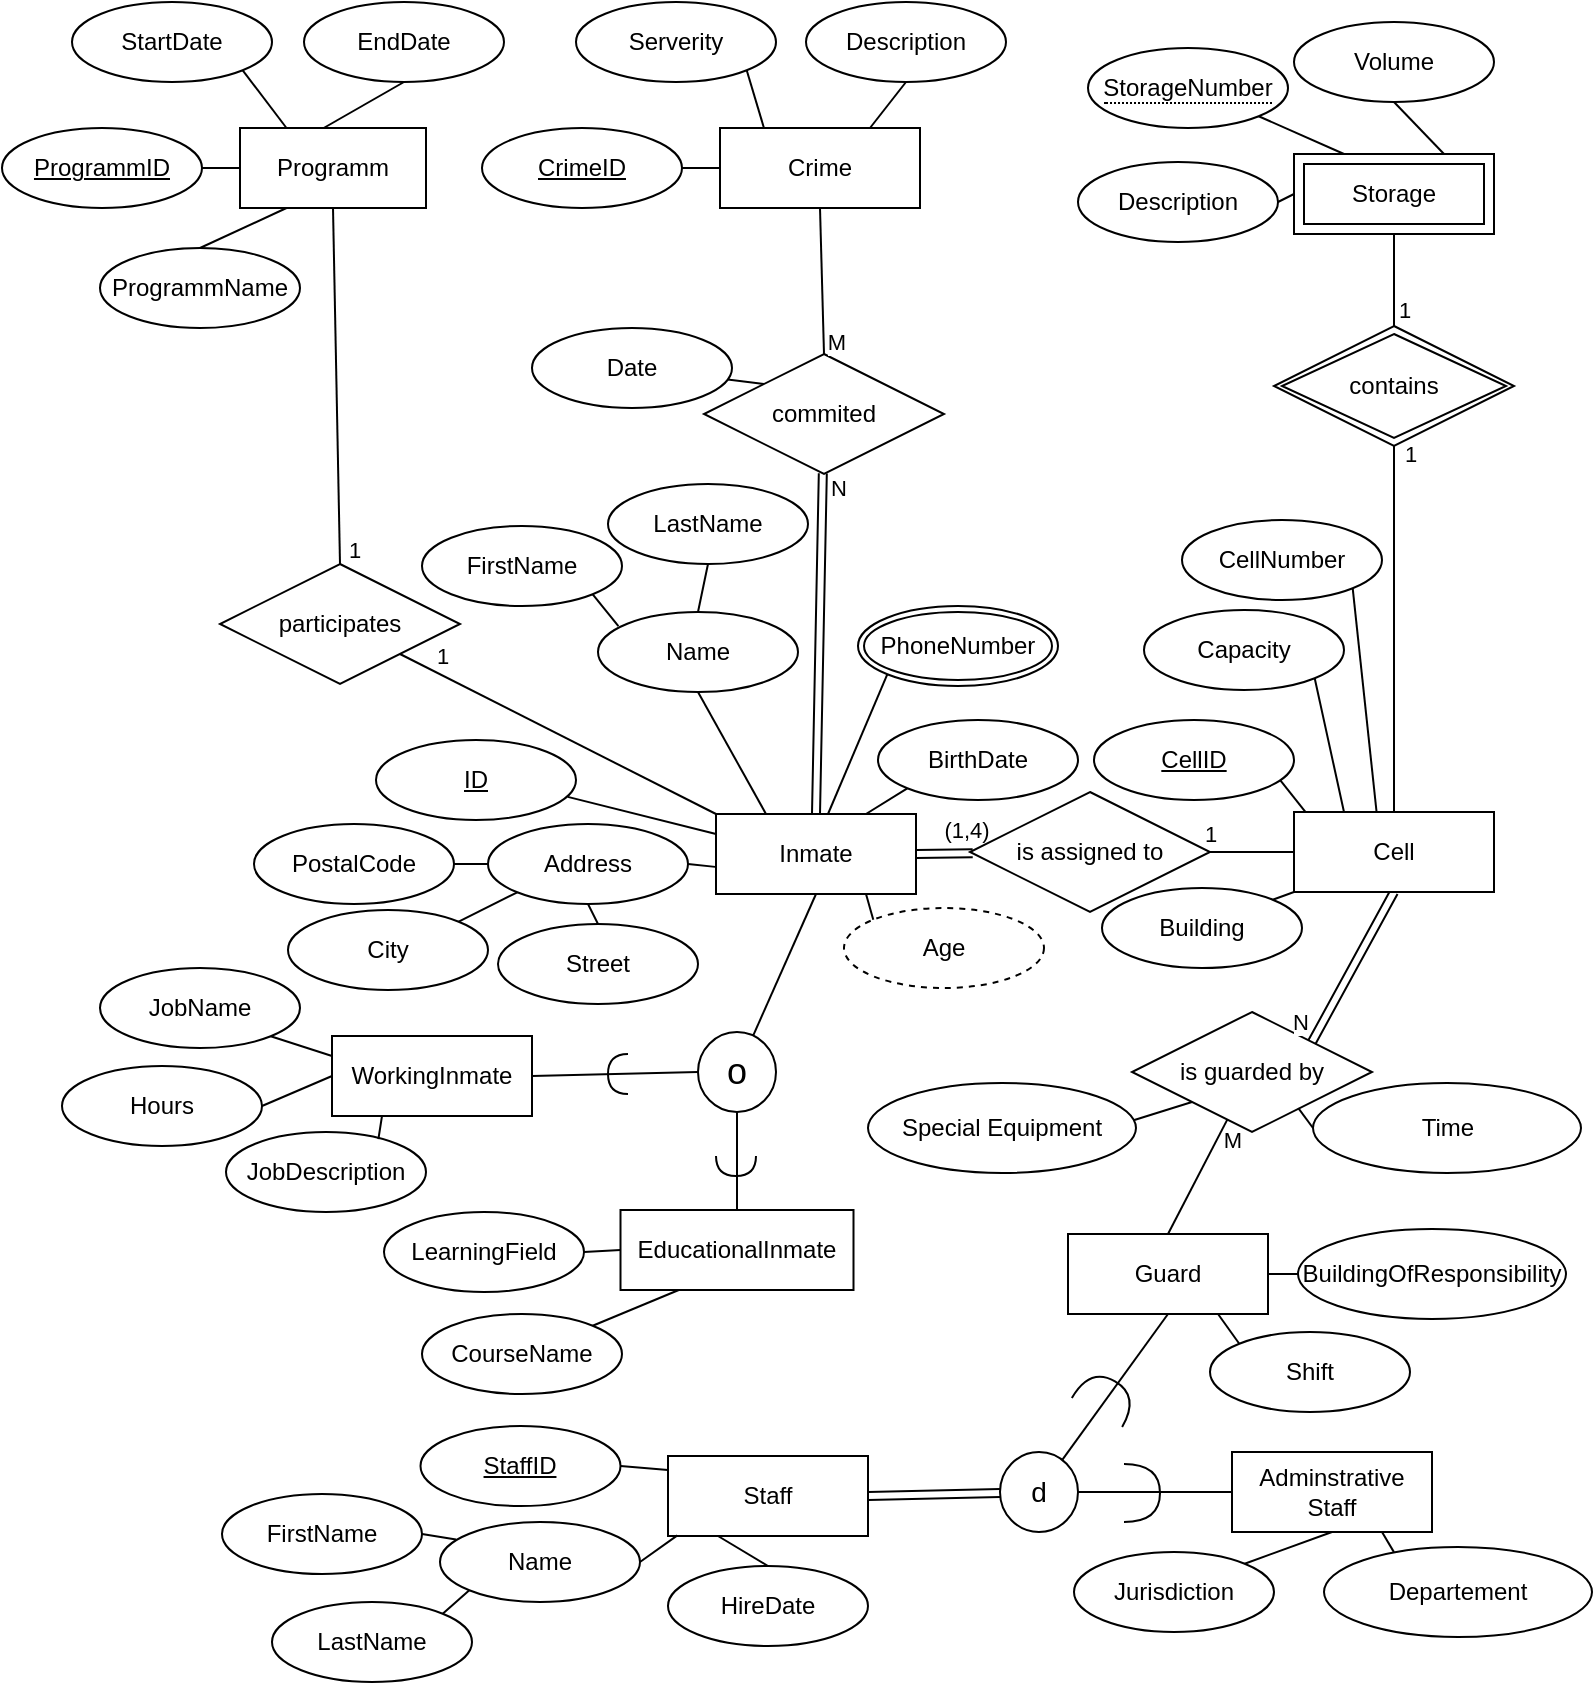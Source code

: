 <mxfile version="27.1.4">
  <diagram name="Page-1" id="BBwyY8dmLRAcq-_amI1H">
    <mxGraphModel dx="796" dy="621" grid="0" gridSize="10" guides="1" tooltips="1" connect="1" arrows="1" fold="1" page="0" pageScale="1" pageWidth="850" pageHeight="1100" math="0" shadow="0">
      <root>
        <mxCell id="0" />
        <mxCell id="1" parent="0" />
        <mxCell id="2KIVhRjF1y1EVybfexX1-1" value="Inmate" style="whiteSpace=wrap;html=1;align=center;" parent="1" vertex="1">
          <mxGeometry x="166" y="65" width="100" height="40" as="geometry" />
        </mxCell>
        <mxCell id="2KIVhRjF1y1EVybfexX1-4" value="participates" style="shape=rhombus;perimeter=rhombusPerimeter;whiteSpace=wrap;html=1;align=center;" parent="1" vertex="1">
          <mxGeometry x="-82" y="-60" width="120" height="60" as="geometry" />
        </mxCell>
        <mxCell id="2KIVhRjF1y1EVybfexX1-5" value="" style="endArrow=none;html=1;rounded=0;entryX=0.5;entryY=0;entryDx=0;entryDy=0;shape=link;" parent="1" source="2KIVhRjF1y1EVybfexX1-6" target="2KIVhRjF1y1EVybfexX1-1" edge="1">
          <mxGeometry relative="1" as="geometry">
            <mxPoint x="143" y="-66" as="sourcePoint" />
            <mxPoint x="299" y="11" as="targetPoint" />
            <Array as="points" />
          </mxGeometry>
        </mxCell>
        <mxCell id="px-DElwzMm3eZZV2iZLk-4" value="N" style="edgeLabel;html=1;align=center;verticalAlign=middle;resizable=0;points=[];" parent="2KIVhRjF1y1EVybfexX1-5" vertex="1" connectable="0">
          <mxGeometry x="-0.795" relative="1" as="geometry">
            <mxPoint x="8" y="-10" as="offset" />
          </mxGeometry>
        </mxCell>
        <mxCell id="2KIVhRjF1y1EVybfexX1-6" value="commited" style="shape=rhombus;perimeter=rhombusPerimeter;whiteSpace=wrap;html=1;align=center;" parent="1" vertex="1">
          <mxGeometry x="160" y="-165" width="120" height="60" as="geometry" />
        </mxCell>
        <mxCell id="2KIVhRjF1y1EVybfexX1-7" value="" style="endArrow=none;html=1;rounded=0;entryX=1;entryY=0.5;entryDx=0;entryDy=0;shape=link;" parent="1" source="2KIVhRjF1y1EVybfexX1-8" target="2KIVhRjF1y1EVybfexX1-1" edge="1">
          <mxGeometry relative="1" as="geometry">
            <mxPoint x="602" y="83" as="sourcePoint" />
            <mxPoint x="758" y="160" as="targetPoint" />
            <Array as="points" />
          </mxGeometry>
        </mxCell>
        <mxCell id="2KIVhRjF1y1EVybfexX1-54" value="&lt;div&gt;(1,4)&lt;/div&gt;" style="edgeLabel;html=1;align=center;verticalAlign=middle;resizable=0;points=[];rotation=0;" parent="2KIVhRjF1y1EVybfexX1-7" vertex="1" connectable="0">
          <mxGeometry x="-0.043" y="-2" relative="1" as="geometry">
            <mxPoint x="10" y="-10" as="offset" />
          </mxGeometry>
        </mxCell>
        <mxCell id="2KIVhRjF1y1EVybfexX1-8" value="is assigned to" style="shape=rhombus;perimeter=rhombusPerimeter;whiteSpace=wrap;html=1;align=center;" parent="1" vertex="1">
          <mxGeometry x="293" y="54" width="120" height="60" as="geometry" />
        </mxCell>
        <mxCell id="2KIVhRjF1y1EVybfexX1-9" value="" style="endArrow=none;html=1;rounded=0;entryX=0.5;entryY=0;entryDx=0;entryDy=0;" parent="1" source="2KIVhRjF1y1EVybfexX1-10" target="2KIVhRjF1y1EVybfexX1-29" edge="1">
          <mxGeometry relative="1" as="geometry">
            <mxPoint x="463" y="271" as="sourcePoint" />
            <mxPoint x="619" y="348" as="targetPoint" />
            <Array as="points" />
          </mxGeometry>
        </mxCell>
        <mxCell id="px-DElwzMm3eZZV2iZLk-9" value="M" style="edgeLabel;html=1;align=center;verticalAlign=middle;resizable=0;points=[];" parent="2KIVhRjF1y1EVybfexX1-9" vertex="1" connectable="0">
          <mxGeometry x="-0.571" y="1" relative="1" as="geometry">
            <mxPoint x="8" y="-3" as="offset" />
          </mxGeometry>
        </mxCell>
        <mxCell id="2KIVhRjF1y1EVybfexX1-10" value="is guarded by" style="shape=rhombus;perimeter=rhombusPerimeter;whiteSpace=wrap;html=1;align=center;" parent="1" vertex="1">
          <mxGeometry x="374" y="164" width="120" height="60" as="geometry" />
        </mxCell>
        <mxCell id="2KIVhRjF1y1EVybfexX1-14" value="" style="endArrow=none;html=1;rounded=0;exitX=0;exitY=0;exitDx=0;exitDy=0;" parent="1" source="2KIVhRjF1y1EVybfexX1-6" target="2KIVhRjF1y1EVybfexX1-15" edge="1">
          <mxGeometry relative="1" as="geometry">
            <mxPoint x="294.0" y="-142" as="sourcePoint" />
            <mxPoint x="367" y="-151" as="targetPoint" />
          </mxGeometry>
        </mxCell>
        <mxCell id="2KIVhRjF1y1EVybfexX1-15" value="Date" style="ellipse;whiteSpace=wrap;html=1;align=center;" parent="1" vertex="1">
          <mxGeometry x="74" y="-178" width="100" height="40" as="geometry" />
        </mxCell>
        <mxCell id="2KIVhRjF1y1EVybfexX1-17" value="" style="endArrow=none;html=1;rounded=0;exitX=1;exitY=1;exitDx=0;exitDy=0;entryX=0.25;entryY=0;entryDx=0;entryDy=0;" parent="1" source="2KIVhRjF1y1EVybfexX1-35" target="2KIVhRjF1y1EVybfexX1-23" edge="1">
          <mxGeometry relative="1" as="geometry">
            <mxPoint x="-138" y="-40" as="sourcePoint" />
            <mxPoint x="22" y="-40" as="targetPoint" />
          </mxGeometry>
        </mxCell>
        <mxCell id="2KIVhRjF1y1EVybfexX1-18" value="" style="endArrow=none;html=1;rounded=0;exitX=0.5;exitY=1;exitDx=0;exitDy=0;" parent="1" source="2KIVhRjF1y1EVybfexX1-1" target="2KIVhRjF1y1EVybfexX1-55" edge="1">
          <mxGeometry relative="1" as="geometry">
            <mxPoint x="136" y="149" as="sourcePoint" />
            <mxPoint x="216" y="146" as="targetPoint" />
          </mxGeometry>
        </mxCell>
        <mxCell id="2KIVhRjF1y1EVybfexX1-19" value="" style="endArrow=none;html=1;rounded=0;entryX=0.5;entryY=1;entryDx=0;entryDy=0;exitX=1;exitY=0;exitDx=0;exitDy=0;shape=link;" parent="1" source="2KIVhRjF1y1EVybfexX1-10" target="2KIVhRjF1y1EVybfexX1-27" edge="1">
          <mxGeometry relative="1" as="geometry">
            <mxPoint x="-172" y="122" as="sourcePoint" />
            <mxPoint x="-19" y="122" as="targetPoint" />
          </mxGeometry>
        </mxCell>
        <mxCell id="px-DElwzMm3eZZV2iZLk-8" value="N" style="edgeLabel;html=1;align=center;verticalAlign=middle;resizable=0;points=[];" parent="2KIVhRjF1y1EVybfexX1-19" vertex="1" connectable="0">
          <mxGeometry x="-0.068" y="1" relative="1" as="geometry">
            <mxPoint x="-25" y="25" as="offset" />
          </mxGeometry>
        </mxCell>
        <mxCell id="2KIVhRjF1y1EVybfexX1-21" value="" style="endArrow=none;html=1;rounded=0;exitX=1;exitY=0.5;exitDx=0;exitDy=0;entryX=0;entryY=0.5;entryDx=0;entryDy=0;" parent="1" source="2KIVhRjF1y1EVybfexX1-34" target="2KIVhRjF1y1EVybfexX1-25" edge="1">
          <mxGeometry relative="1" as="geometry">
            <mxPoint x="145" y="-225" as="sourcePoint" />
            <mxPoint x="305" y="-225" as="targetPoint" />
          </mxGeometry>
        </mxCell>
        <mxCell id="2KIVhRjF1y1EVybfexX1-22" value="" style="endArrow=none;html=1;rounded=0;exitX=1;exitY=0.5;exitDx=0;exitDy=0;entryX=0;entryY=0.5;entryDx=0;entryDy=0;" parent="1" source="2KIVhRjF1y1EVybfexX1-33" target="2KIVhRjF1y1EVybfexX1-23" edge="1">
          <mxGeometry relative="1" as="geometry">
            <mxPoint x="-72" y="-189" as="sourcePoint" />
            <mxPoint x="88" y="-189" as="targetPoint" />
          </mxGeometry>
        </mxCell>
        <mxCell id="2KIVhRjF1y1EVybfexX1-23" value="&lt;div&gt;Programm&lt;/div&gt;" style="whiteSpace=wrap;html=1;align=center;" parent="1" vertex="1">
          <mxGeometry x="-72" y="-278" width="93" height="40" as="geometry" />
        </mxCell>
        <mxCell id="2KIVhRjF1y1EVybfexX1-24" value="" style="endArrow=none;html=1;rounded=0;entryX=0.5;entryY=1;entryDx=0;entryDy=0;exitX=0.5;exitY=0;exitDx=0;exitDy=0;" parent="1" source="2KIVhRjF1y1EVybfexX1-4" target="2KIVhRjF1y1EVybfexX1-23" edge="1">
          <mxGeometry relative="1" as="geometry">
            <mxPoint x="278" y="-184" as="sourcePoint" />
            <mxPoint x="99" y="-134" as="targetPoint" />
            <Array as="points" />
          </mxGeometry>
        </mxCell>
        <mxCell id="px-DElwzMm3eZZV2iZLk-1" value="1" style="edgeLabel;html=1;align=center;verticalAlign=middle;resizable=0;points=[];" parent="2KIVhRjF1y1EVybfexX1-24" vertex="1" connectable="0">
          <mxGeometry x="-0.687" y="-1" relative="1" as="geometry">
            <mxPoint x="6" y="21" as="offset" />
          </mxGeometry>
        </mxCell>
        <mxCell id="2KIVhRjF1y1EVybfexX1-25" value="Crime" style="whiteSpace=wrap;html=1;align=center;" parent="1" vertex="1">
          <mxGeometry x="168" y="-278" width="100" height="40" as="geometry" />
        </mxCell>
        <mxCell id="2KIVhRjF1y1EVybfexX1-26" value="" style="endArrow=none;html=1;rounded=0;entryX=0.5;entryY=1;entryDx=0;entryDy=0;exitX=0.5;exitY=0;exitDx=0;exitDy=0;" parent="1" source="2KIVhRjF1y1EVybfexX1-6" target="2KIVhRjF1y1EVybfexX1-25" edge="1">
          <mxGeometry relative="1" as="geometry">
            <mxPoint x="563" y="-135" as="sourcePoint" />
            <mxPoint x="876" y="-10" as="targetPoint" />
            <Array as="points" />
          </mxGeometry>
        </mxCell>
        <mxCell id="px-DElwzMm3eZZV2iZLk-5" value="M" style="edgeLabel;html=1;align=center;verticalAlign=middle;resizable=0;points=[];" parent="2KIVhRjF1y1EVybfexX1-26" vertex="1" connectable="0">
          <mxGeometry x="-0.106" y="2" relative="1" as="geometry">
            <mxPoint x="9" y="26" as="offset" />
          </mxGeometry>
        </mxCell>
        <mxCell id="2KIVhRjF1y1EVybfexX1-27" value="Cell" style="whiteSpace=wrap;html=1;align=center;" parent="1" vertex="1">
          <mxGeometry x="455" y="64" width="100" height="40" as="geometry" />
        </mxCell>
        <mxCell id="2KIVhRjF1y1EVybfexX1-28" value="" style="endArrow=none;html=1;rounded=0;entryX=0;entryY=0.5;entryDx=0;entryDy=0;exitX=1;exitY=0.5;exitDx=0;exitDy=0;" parent="1" source="2KIVhRjF1y1EVybfexX1-8" target="2KIVhRjF1y1EVybfexX1-27" edge="1">
          <mxGeometry relative="1" as="geometry">
            <mxPoint x="775" y="-99" as="sourcePoint" />
            <mxPoint x="1088" y="26" as="targetPoint" />
            <Array as="points" />
          </mxGeometry>
        </mxCell>
        <mxCell id="LxbSETYP_eNPfOQJe8oc-7" value="1" style="edgeLabel;html=1;align=center;verticalAlign=middle;resizable=0;points=[];" parent="2KIVhRjF1y1EVybfexX1-28" vertex="1" connectable="0">
          <mxGeometry x="-0.379" y="2" relative="1" as="geometry">
            <mxPoint x="-13" y="-7" as="offset" />
          </mxGeometry>
        </mxCell>
        <mxCell id="2KIVhRjF1y1EVybfexX1-29" value="Guard" style="whiteSpace=wrap;html=1;align=center;" parent="1" vertex="1">
          <mxGeometry x="342" y="275" width="100" height="40" as="geometry" />
        </mxCell>
        <mxCell id="2KIVhRjF1y1EVybfexX1-30" value="" style="endArrow=none;html=1;rounded=0;entryX=1;entryY=0.5;entryDx=0;entryDy=0;exitX=0;exitY=0.5;exitDx=0;exitDy=0;" parent="1" source="2KIVhRjF1y1EVybfexX1-140" target="2KIVhRjF1y1EVybfexX1-29" edge="1">
          <mxGeometry relative="1" as="geometry">
            <mxPoint x="490" y="295" as="sourcePoint" />
            <mxPoint x="1032" y="502" as="targetPoint" />
            <Array as="points" />
          </mxGeometry>
        </mxCell>
        <mxCell id="2KIVhRjF1y1EVybfexX1-33" value="ProgrammID" style="ellipse;whiteSpace=wrap;html=1;align=center;fontStyle=4;" parent="1" vertex="1">
          <mxGeometry x="-191" y="-278" width="100" height="40" as="geometry" />
        </mxCell>
        <mxCell id="2KIVhRjF1y1EVybfexX1-34" value="CrimeID" style="ellipse;whiteSpace=wrap;html=1;align=center;fontStyle=4;" parent="1" vertex="1">
          <mxGeometry x="49" y="-278" width="100" height="40" as="geometry" />
        </mxCell>
        <mxCell id="2KIVhRjF1y1EVybfexX1-35" value="StartDate" style="ellipse;whiteSpace=wrap;html=1;align=center;" parent="1" vertex="1">
          <mxGeometry x="-156" y="-341" width="100" height="40" as="geometry" />
        </mxCell>
        <mxCell id="2KIVhRjF1y1EVybfexX1-36" value="EndDate" style="ellipse;whiteSpace=wrap;html=1;align=center;" parent="1" vertex="1">
          <mxGeometry x="-40" y="-341" width="100" height="40" as="geometry" />
        </mxCell>
        <mxCell id="2KIVhRjF1y1EVybfexX1-37" value="&lt;div&gt;ProgrammName&lt;/div&gt;" style="ellipse;whiteSpace=wrap;html=1;align=center;" parent="1" vertex="1">
          <mxGeometry x="-142" y="-218" width="100" height="40" as="geometry" />
        </mxCell>
        <mxCell id="2KIVhRjF1y1EVybfexX1-38" value="" style="endArrow=none;html=1;rounded=0;exitX=0.5;exitY=0;exitDx=0;exitDy=0;entryX=0.25;entryY=1;entryDx=0;entryDy=0;" parent="1" source="2KIVhRjF1y1EVybfexX1-37" target="2KIVhRjF1y1EVybfexX1-23" edge="1">
          <mxGeometry relative="1" as="geometry">
            <mxPoint x="-56" y="-240" as="sourcePoint" />
            <mxPoint x="-37" y="-240" as="targetPoint" />
          </mxGeometry>
        </mxCell>
        <mxCell id="2KIVhRjF1y1EVybfexX1-39" value="" style="endArrow=none;html=1;rounded=0;exitX=0.45;exitY=0;exitDx=0;exitDy=0;entryX=0.5;entryY=1;entryDx=0;entryDy=0;exitPerimeter=0;" parent="1" source="2KIVhRjF1y1EVybfexX1-23" target="2KIVhRjF1y1EVybfexX1-36" edge="1">
          <mxGeometry relative="1" as="geometry">
            <mxPoint x="-7" y="-297" as="sourcePoint" />
            <mxPoint x="12" y="-297" as="targetPoint" />
          </mxGeometry>
        </mxCell>
        <mxCell id="2KIVhRjF1y1EVybfexX1-41" value="" style="endArrow=none;html=1;rounded=0;exitX=1;exitY=1;exitDx=0;exitDy=0;entryX=0.219;entryY=-0.007;entryDx=0;entryDy=0;entryPerimeter=0;" parent="1" source="2KIVhRjF1y1EVybfexX1-42" target="2KIVhRjF1y1EVybfexX1-25" edge="1">
          <mxGeometry relative="1" as="geometry">
            <mxPoint x="109" y="-53" as="sourcePoint" />
            <mxPoint x="200" y="-291" as="targetPoint" />
          </mxGeometry>
        </mxCell>
        <mxCell id="2KIVhRjF1y1EVybfexX1-42" value="Serverity" style="ellipse;whiteSpace=wrap;html=1;align=center;" parent="1" vertex="1">
          <mxGeometry x="96" y="-341" width="100" height="40" as="geometry" />
        </mxCell>
        <mxCell id="2KIVhRjF1y1EVybfexX1-43" value="Description" style="ellipse;whiteSpace=wrap;html=1;align=center;" parent="1" vertex="1">
          <mxGeometry x="211" y="-341" width="100" height="40" as="geometry" />
        </mxCell>
        <mxCell id="2KIVhRjF1y1EVybfexX1-44" value="" style="endArrow=none;html=1;rounded=0;exitX=0.75;exitY=0;exitDx=0;exitDy=0;entryX=0.5;entryY=1;entryDx=0;entryDy=0;" parent="1" source="2KIVhRjF1y1EVybfexX1-25" target="2KIVhRjF1y1EVybfexX1-43" edge="1">
          <mxGeometry relative="1" as="geometry">
            <mxPoint x="220" y="-291" as="sourcePoint" />
            <mxPoint x="259" y="-310" as="targetPoint" />
          </mxGeometry>
        </mxCell>
        <mxCell id="2KIVhRjF1y1EVybfexX1-45" value="" style="endArrow=none;html=1;rounded=0;exitX=0.921;exitY=0.721;exitDx=0;exitDy=0;exitPerimeter=0;entryX=0.058;entryY=0.003;entryDx=0;entryDy=0;entryPerimeter=0;" parent="1" source="2KIVhRjF1y1EVybfexX1-47" target="2KIVhRjF1y1EVybfexX1-27" edge="1">
          <mxGeometry relative="1" as="geometry">
            <mxPoint x="406" y="-62" as="sourcePoint" />
            <mxPoint x="459" y="62" as="targetPoint" />
          </mxGeometry>
        </mxCell>
        <mxCell id="2KIVhRjF1y1EVybfexX1-47" value="CellID" style="ellipse;whiteSpace=wrap;html=1;align=center;fontStyle=4;" parent="1" vertex="1">
          <mxGeometry x="355" y="18" width="100" height="40" as="geometry" />
        </mxCell>
        <mxCell id="2KIVhRjF1y1EVybfexX1-48" value="" style="endArrow=none;html=1;rounded=0;exitX=1;exitY=1;exitDx=0;exitDy=0;entryX=0.413;entryY=0.003;entryDx=0;entryDy=0;entryPerimeter=0;" parent="1" source="2KIVhRjF1y1EVybfexX1-49" target="2KIVhRjF1y1EVybfexX1-27" edge="1">
          <mxGeometry relative="1" as="geometry">
            <mxPoint x="370" y="110" as="sourcePoint" />
            <mxPoint x="450.9" y="-115.28" as="targetPoint" />
          </mxGeometry>
        </mxCell>
        <mxCell id="2KIVhRjF1y1EVybfexX1-49" value="CellNumber" style="ellipse;whiteSpace=wrap;html=1;align=center;" parent="1" vertex="1">
          <mxGeometry x="399" y="-82" width="100" height="40" as="geometry" />
        </mxCell>
        <mxCell id="2KIVhRjF1y1EVybfexX1-50" value="Building" style="ellipse;whiteSpace=wrap;html=1;align=center;" parent="1" vertex="1">
          <mxGeometry x="359" y="102" width="100" height="40" as="geometry" />
        </mxCell>
        <mxCell id="2KIVhRjF1y1EVybfexX1-51" value="" style="endArrow=none;html=1;rounded=0;exitX=0;exitY=1;exitDx=0;exitDy=0;entryX=1;entryY=0;entryDx=0;entryDy=0;" parent="1" source="2KIVhRjF1y1EVybfexX1-27" target="2KIVhRjF1y1EVybfexX1-50" edge="1">
          <mxGeometry relative="1" as="geometry">
            <mxPoint x="504" y="-115" as="sourcePoint" />
            <mxPoint x="520" y="-147" as="targetPoint" />
          </mxGeometry>
        </mxCell>
        <mxCell id="2KIVhRjF1y1EVybfexX1-52" value="Capacity" style="ellipse;whiteSpace=wrap;html=1;align=center;" parent="1" vertex="1">
          <mxGeometry x="380" y="-37" width="100" height="40" as="geometry" />
        </mxCell>
        <mxCell id="2KIVhRjF1y1EVybfexX1-53" value="" style="endArrow=none;html=1;rounded=0;exitX=0.25;exitY=0;exitDx=0;exitDy=0;entryX=1;entryY=1;entryDx=0;entryDy=0;" parent="1" source="2KIVhRjF1y1EVybfexX1-27" target="2KIVhRjF1y1EVybfexX1-52" edge="1">
          <mxGeometry relative="1" as="geometry">
            <mxPoint x="586" y="-57" as="sourcePoint" />
            <mxPoint x="602" y="-102" as="targetPoint" />
          </mxGeometry>
        </mxCell>
        <mxCell id="2KIVhRjF1y1EVybfexX1-55" value="&lt;div align=&quot;center&quot;&gt;&lt;font style=&quot;font-size: 18px;&quot;&gt;o&lt;/font&gt;&lt;/div&gt;" style="ellipse;whiteSpace=wrap;html=1;align=center;" parent="1" vertex="1">
          <mxGeometry x="157" y="174" width="39" height="40" as="geometry" />
        </mxCell>
        <mxCell id="2KIVhRjF1y1EVybfexX1-60" value="" style="endArrow=none;html=1;rounded=0;exitX=0.5;exitY=1;exitDx=0;exitDy=0;entryX=0.5;entryY=0;entryDx=0;entryDy=0;" parent="1" source="2KIVhRjF1y1EVybfexX1-55" target="2KIVhRjF1y1EVybfexX1-72" edge="1">
          <mxGeometry x="-0.002" y="-24" relative="1" as="geometry">
            <mxPoint x="117" y="273" as="sourcePoint" />
            <mxPoint x="141" y="295" as="targetPoint" />
            <mxPoint as="offset" />
          </mxGeometry>
        </mxCell>
        <mxCell id="2KIVhRjF1y1EVybfexX1-61" value="" style="endArrow=none;html=1;rounded=0;exitX=0;exitY=0.5;exitDx=0;exitDy=0;entryX=1;entryY=0.5;entryDx=0;entryDy=0;" parent="1" source="2KIVhRjF1y1EVybfexX1-55" target="2KIVhRjF1y1EVybfexX1-68" edge="1">
          <mxGeometry relative="1" as="geometry">
            <mxPoint x="44" y="255" as="sourcePoint" />
            <mxPoint x="55" y="302" as="targetPoint" />
          </mxGeometry>
        </mxCell>
        <mxCell id="2KIVhRjF1y1EVybfexX1-64" value="" style="shape=requiredInterface;html=1;verticalLabelPosition=bottom;sketch=0;rotation=90;" parent="1" vertex="1">
          <mxGeometry x="171" y="231" width="10" height="20" as="geometry" />
        </mxCell>
        <mxCell id="2KIVhRjF1y1EVybfexX1-65" value="" style="shape=requiredInterface;html=1;verticalLabelPosition=bottom;sketch=0;rotation=-180;" parent="1" vertex="1">
          <mxGeometry x="111.997" y="185.004" width="10" height="20" as="geometry" />
        </mxCell>
        <mxCell id="2KIVhRjF1y1EVybfexX1-67" value="" style="endArrow=none;html=1;rounded=0;exitX=1;exitY=0.5;exitDx=0;exitDy=0;entryX=0;entryY=0.5;entryDx=0;entryDy=0;" parent="1" source="2KIVhRjF1y1EVybfexX1-76" target="2KIVhRjF1y1EVybfexX1-68" edge="1">
          <mxGeometry relative="1" as="geometry">
            <mxPoint x="-70" y="249" as="sourcePoint" />
            <mxPoint x="109" y="318" as="targetPoint" />
          </mxGeometry>
        </mxCell>
        <mxCell id="2KIVhRjF1y1EVybfexX1-68" value="WorkingInmate" style="whiteSpace=wrap;html=1;align=center;" parent="1" vertex="1">
          <mxGeometry x="-26" y="176" width="100" height="40" as="geometry" />
        </mxCell>
        <mxCell id="2KIVhRjF1y1EVybfexX1-69" value="JobDescription" style="ellipse;whiteSpace=wrap;html=1;align=center;" parent="1" vertex="1">
          <mxGeometry x="-79" y="224" width="100" height="40" as="geometry" />
        </mxCell>
        <mxCell id="2KIVhRjF1y1EVybfexX1-70" value="" style="endArrow=none;html=1;rounded=0;exitX=0.762;exitY=0.089;exitDx=0;exitDy=0;entryX=0.25;entryY=1;entryDx=0;entryDy=0;exitPerimeter=0;" parent="1" source="2KIVhRjF1y1EVybfexX1-69" target="2KIVhRjF1y1EVybfexX1-68" edge="1">
          <mxGeometry relative="1" as="geometry">
            <mxPoint x="-35" y="267" as="sourcePoint" />
            <mxPoint x="-16" y="267" as="targetPoint" />
          </mxGeometry>
        </mxCell>
        <mxCell id="2KIVhRjF1y1EVybfexX1-71" value="" style="endArrow=none;html=1;rounded=0;entryX=1;entryY=0.5;entryDx=0;entryDy=0;exitX=0;exitY=0.5;exitDx=0;exitDy=0;" parent="1" source="2KIVhRjF1y1EVybfexX1-72" target="2KIVhRjF1y1EVybfexX1-75" edge="1">
          <mxGeometry relative="1" as="geometry">
            <mxPoint x="118" y="273" as="sourcePoint" />
            <mxPoint x="114.5" y="288.5" as="targetPoint" />
          </mxGeometry>
        </mxCell>
        <mxCell id="2KIVhRjF1y1EVybfexX1-72" value="EducationalInmate" style="whiteSpace=wrap;html=1;align=center;" parent="1" vertex="1">
          <mxGeometry x="118.25" y="263" width="116.5" height="40" as="geometry" />
        </mxCell>
        <mxCell id="2KIVhRjF1y1EVybfexX1-73" value="CourseName" style="ellipse;whiteSpace=wrap;html=1;align=center;" parent="1" vertex="1">
          <mxGeometry x="19" y="315" width="100" height="40" as="geometry" />
        </mxCell>
        <mxCell id="2KIVhRjF1y1EVybfexX1-74" value="" style="endArrow=none;html=1;rounded=0;exitX=1;exitY=0;exitDx=0;exitDy=0;entryX=0.25;entryY=1;entryDx=0;entryDy=0;" parent="1" source="2KIVhRjF1y1EVybfexX1-73" target="2KIVhRjF1y1EVybfexX1-72" edge="1">
          <mxGeometry relative="1" as="geometry">
            <mxPoint x="138" y="341" as="sourcePoint" />
            <mxPoint x="157" y="341" as="targetPoint" />
          </mxGeometry>
        </mxCell>
        <mxCell id="2KIVhRjF1y1EVybfexX1-75" value="LearningField" style="ellipse;whiteSpace=wrap;html=1;align=center;" parent="1" vertex="1">
          <mxGeometry y="264" width="100" height="40" as="geometry" />
        </mxCell>
        <mxCell id="2KIVhRjF1y1EVybfexX1-76" value="Hours" style="ellipse;whiteSpace=wrap;html=1;align=center;" parent="1" vertex="1">
          <mxGeometry x="-161" y="191" width="100" height="40" as="geometry" />
        </mxCell>
        <mxCell id="2KIVhRjF1y1EVybfexX1-79" value="" style="endArrow=none;html=1;rounded=0;exitX=0.5;exitY=0;exitDx=0;exitDy=0;entryX=0.5;entryY=1;entryDx=0;entryDy=0;" parent="1" source="2KIVhRjF1y1EVybfexX1-82" target="2KIVhRjF1y1EVybfexX1-97" edge="1">
          <mxGeometry relative="1" as="geometry">
            <mxPoint x="810" y="49" as="sourcePoint" />
            <mxPoint x="762" y="99" as="targetPoint" />
            <Array as="points" />
          </mxGeometry>
        </mxCell>
        <mxCell id="px-DElwzMm3eZZV2iZLk-6" value="1" style="edgeLabel;html=1;align=center;verticalAlign=middle;resizable=0;points=[];" parent="2KIVhRjF1y1EVybfexX1-79" vertex="1" connectable="0">
          <mxGeometry x="0.441" y="-2" relative="1" as="geometry">
            <mxPoint x="3" y="25" as="offset" />
          </mxGeometry>
        </mxCell>
        <mxCell id="2KIVhRjF1y1EVybfexX1-81" value="" style="endArrow=none;html=1;rounded=0;entryX=0.5;entryY=1;entryDx=0;entryDy=0;exitX=0.5;exitY=0;exitDx=0;exitDy=0;" parent="1" source="2KIVhRjF1y1EVybfexX1-27" target="2KIVhRjF1y1EVybfexX1-82" edge="1">
          <mxGeometry relative="1" as="geometry">
            <mxPoint x="298" y="-77" as="sourcePoint" />
            <mxPoint x="699" y="234" as="targetPoint" />
          </mxGeometry>
        </mxCell>
        <mxCell id="px-DElwzMm3eZZV2iZLk-7" value="1" style="edgeLabel;html=1;align=center;verticalAlign=middle;resizable=0;points=[];" parent="2KIVhRjF1y1EVybfexX1-81" vertex="1" connectable="0">
          <mxGeometry x="0.887" y="-1" relative="1" as="geometry">
            <mxPoint x="7" y="-7" as="offset" />
          </mxGeometry>
        </mxCell>
        <mxCell id="2KIVhRjF1y1EVybfexX1-82" value="contains" style="shape=rhombus;double=1;perimeter=rhombusPerimeter;whiteSpace=wrap;html=1;align=center;" parent="1" vertex="1">
          <mxGeometry x="445" y="-179" width="120" height="60" as="geometry" />
        </mxCell>
        <mxCell id="2KIVhRjF1y1EVybfexX1-84" value="Staff" style="whiteSpace=wrap;html=1;align=center;" parent="1" vertex="1">
          <mxGeometry x="142" y="386" width="100" height="40" as="geometry" />
        </mxCell>
        <mxCell id="2KIVhRjF1y1EVybfexX1-85" value="" style="endArrow=none;html=1;rounded=0;exitX=1;exitY=0.5;exitDx=0;exitDy=0;shape=link;" parent="1" source="2KIVhRjF1y1EVybfexX1-84" target="2KIVhRjF1y1EVybfexX1-86" edge="1">
          <mxGeometry relative="1" as="geometry">
            <mxPoint x="176" y="653" as="sourcePoint" />
            <mxPoint x="256" y="650" as="targetPoint" />
          </mxGeometry>
        </mxCell>
        <mxCell id="2KIVhRjF1y1EVybfexX1-86" value="&lt;font style=&quot;font-size: 14px;&quot;&gt;d&lt;/font&gt;" style="ellipse;whiteSpace=wrap;html=1;align=center;" parent="1" vertex="1">
          <mxGeometry x="308" y="384" width="39" height="40" as="geometry" />
        </mxCell>
        <mxCell id="2KIVhRjF1y1EVybfexX1-87" value="" style="endArrow=none;html=1;rounded=0;entryX=0.5;entryY=1;entryDx=0;entryDy=0;" parent="1" source="2KIVhRjF1y1EVybfexX1-86" target="2KIVhRjF1y1EVybfexX1-29" edge="1">
          <mxGeometry x="-0.002" y="-24" relative="1" as="geometry">
            <mxPoint x="274" y="692" as="sourcePoint" />
            <mxPoint x="298" y="714" as="targetPoint" />
            <mxPoint as="offset" />
          </mxGeometry>
        </mxCell>
        <mxCell id="2KIVhRjF1y1EVybfexX1-88" value="" style="endArrow=none;html=1;rounded=0;exitX=1;exitY=0.5;exitDx=0;exitDy=0;entryX=0;entryY=0.5;entryDx=0;entryDy=0;" parent="1" source="2KIVhRjF1y1EVybfexX1-86" target="2KIVhRjF1y1EVybfexX1-91" edge="1">
          <mxGeometry relative="1" as="geometry">
            <mxPoint x="349.001" y="439.001" as="sourcePoint" />
            <mxPoint x="451.78" y="419.79" as="targetPoint" />
          </mxGeometry>
        </mxCell>
        <mxCell id="2KIVhRjF1y1EVybfexX1-89" value="" style="shape=requiredInterface;html=1;verticalLabelPosition=bottom;sketch=0;rotation=0;" parent="1" vertex="1">
          <mxGeometry x="370" y="389.98" width="18" height="29.02" as="geometry" />
        </mxCell>
        <mxCell id="2KIVhRjF1y1EVybfexX1-91" value="Adminstrative Staff" style="whiteSpace=wrap;html=1;align=center;" parent="1" vertex="1">
          <mxGeometry x="424" y="384" width="100" height="40" as="geometry" />
        </mxCell>
        <mxCell id="2KIVhRjF1y1EVybfexX1-92" value="" style="endArrow=none;html=1;rounded=0;entryX=0;entryY=0.5;entryDx=0;entryDy=0;exitX=1;exitY=0.5;exitDx=0;exitDy=0;" parent="1" source="2KIVhRjF1y1EVybfexX1-104" target="2KIVhRjF1y1EVybfexX1-97" edge="1">
          <mxGeometry relative="1" as="geometry">
            <mxPoint x="542" y="-40" as="sourcePoint" />
            <mxPoint x="372" y="477" as="targetPoint" />
          </mxGeometry>
        </mxCell>
        <mxCell id="2KIVhRjF1y1EVybfexX1-97" value="Storage" style="shape=ext;margin=3;double=1;whiteSpace=wrap;html=1;align=center;" parent="1" vertex="1">
          <mxGeometry x="455" y="-265" width="100" height="40" as="geometry" />
        </mxCell>
        <mxCell id="2KIVhRjF1y1EVybfexX1-100" value="" style="endArrow=none;html=1;rounded=0;exitX=0.25;exitY=0;exitDx=0;exitDy=0;entryX=1;entryY=1;entryDx=0;entryDy=0;" parent="1" source="2KIVhRjF1y1EVybfexX1-97" target="Tak-jorrbfNvsEZBkaLp-4" edge="1">
          <mxGeometry relative="1" as="geometry">
            <mxPoint x="694" y="322" as="sourcePoint" />
            <mxPoint x="437" y="-287" as="targetPoint" />
            <Array as="points" />
          </mxGeometry>
        </mxCell>
        <mxCell id="2KIVhRjF1y1EVybfexX1-101" value="" style="endArrow=none;html=1;rounded=0;entryX=0.75;entryY=0;entryDx=0;entryDy=0;exitX=0.5;exitY=1;exitDx=0;exitDy=0;" parent="1" source="2KIVhRjF1y1EVybfexX1-103" target="2KIVhRjF1y1EVybfexX1-97" edge="1">
          <mxGeometry relative="1" as="geometry">
            <mxPoint x="634" y="-72" as="sourcePoint" />
            <mxPoint x="782" y="234" as="targetPoint" />
          </mxGeometry>
        </mxCell>
        <mxCell id="2KIVhRjF1y1EVybfexX1-103" value="Volume" style="ellipse;whiteSpace=wrap;html=1;align=center;" parent="1" vertex="1">
          <mxGeometry x="455" y="-331" width="100" height="40" as="geometry" />
        </mxCell>
        <mxCell id="2KIVhRjF1y1EVybfexX1-104" value="Description" style="ellipse;whiteSpace=wrap;html=1;align=center;" parent="1" vertex="1">
          <mxGeometry x="347" y="-261" width="100" height="40" as="geometry" />
        </mxCell>
        <mxCell id="2KIVhRjF1y1EVybfexX1-106" value="Name" style="ellipse;whiteSpace=wrap;html=1;align=center;" parent="1" vertex="1">
          <mxGeometry x="107" y="-36" width="100" height="40" as="geometry" />
        </mxCell>
        <mxCell id="2KIVhRjF1y1EVybfexX1-107" value="BirthDate" style="ellipse;whiteSpace=wrap;html=1;align=center;" parent="1" vertex="1">
          <mxGeometry x="247" y="18" width="100" height="40" as="geometry" />
        </mxCell>
        <mxCell id="2KIVhRjF1y1EVybfexX1-108" value="Age" style="ellipse;whiteSpace=wrap;html=1;align=center;dashed=1;" parent="1" vertex="1">
          <mxGeometry x="230" y="112" width="100" height="40" as="geometry" />
        </mxCell>
        <mxCell id="2KIVhRjF1y1EVybfexX1-110" value="ID" style="ellipse;whiteSpace=wrap;html=1;align=center;fontStyle=4;" parent="1" vertex="1">
          <mxGeometry x="-4" y="28" width="100" height="40" as="geometry" />
        </mxCell>
        <mxCell id="2KIVhRjF1y1EVybfexX1-112" value="LastName" style="ellipse;whiteSpace=wrap;html=1;align=center;" parent="1" vertex="1">
          <mxGeometry x="112" y="-100" width="100" height="40" as="geometry" />
        </mxCell>
        <mxCell id="2KIVhRjF1y1EVybfexX1-113" value="FirstName" style="ellipse;whiteSpace=wrap;html=1;align=center;" parent="1" vertex="1">
          <mxGeometry x="19" y="-79" width="100" height="40" as="geometry" />
        </mxCell>
        <mxCell id="2KIVhRjF1y1EVybfexX1-114" value="" style="endArrow=none;html=1;rounded=0;exitX=1;exitY=1;exitDx=0;exitDy=0;entryX=0;entryY=0;entryDx=0;entryDy=0;" parent="1" source="2KIVhRjF1y1EVybfexX1-4" target="2KIVhRjF1y1EVybfexX1-1" edge="1">
          <mxGeometry relative="1" as="geometry">
            <mxPoint x="295" y="-22" as="sourcePoint" />
            <mxPoint x="455" y="-22" as="targetPoint" />
          </mxGeometry>
        </mxCell>
        <mxCell id="px-DElwzMm3eZZV2iZLk-2" value="1" style="edgeLabel;html=1;align=center;verticalAlign=middle;resizable=0;points=[];" parent="2KIVhRjF1y1EVybfexX1-114" vertex="1" connectable="0">
          <mxGeometry x="-0.713" y="2" relative="1" as="geometry">
            <mxPoint x="-3" y="-9" as="offset" />
          </mxGeometry>
        </mxCell>
        <mxCell id="2KIVhRjF1y1EVybfexX1-115" value="" style="endArrow=none;html=1;rounded=0;entryX=0.102;entryY=0.177;entryDx=0;entryDy=0;exitX=1;exitY=1;exitDx=0;exitDy=0;entryPerimeter=0;" parent="1" source="2KIVhRjF1y1EVybfexX1-113" target="2KIVhRjF1y1EVybfexX1-106" edge="1">
          <mxGeometry relative="1" as="geometry">
            <mxPoint x="-37" y="-80" as="sourcePoint" />
            <mxPoint x="123" y="-80" as="targetPoint" />
          </mxGeometry>
        </mxCell>
        <mxCell id="2KIVhRjF1y1EVybfexX1-116" value="" style="endArrow=none;html=1;rounded=0;entryX=0.5;entryY=0;entryDx=0;entryDy=0;exitX=0.5;exitY=1;exitDx=0;exitDy=0;" parent="1" source="2KIVhRjF1y1EVybfexX1-112" target="2KIVhRjF1y1EVybfexX1-106" edge="1">
          <mxGeometry relative="1" as="geometry">
            <mxPoint x="121" y="-36" as="sourcePoint" />
            <mxPoint x="163" y="-69" as="targetPoint" />
          </mxGeometry>
        </mxCell>
        <mxCell id="2KIVhRjF1y1EVybfexX1-117" value="" style="endArrow=none;html=1;rounded=0;entryX=0.959;entryY=0.711;entryDx=0;entryDy=0;exitX=0;exitY=0.25;exitDx=0;exitDy=0;entryPerimeter=0;" parent="1" source="2KIVhRjF1y1EVybfexX1-1" target="2KIVhRjF1y1EVybfexX1-110" edge="1">
          <mxGeometry relative="1" as="geometry">
            <mxPoint x="143" y="79" as="sourcePoint" />
            <mxPoint x="185" y="46" as="targetPoint" />
          </mxGeometry>
        </mxCell>
        <mxCell id="2KIVhRjF1y1EVybfexX1-118" value="" style="endArrow=none;html=1;rounded=0;entryX=0;entryY=1;entryDx=0;entryDy=0;exitX=0.75;exitY=0;exitDx=0;exitDy=0;" parent="1" source="2KIVhRjF1y1EVybfexX1-1" target="2KIVhRjF1y1EVybfexX1-107" edge="1">
          <mxGeometry relative="1" as="geometry">
            <mxPoint x="166" y="47" as="sourcePoint" />
            <mxPoint x="208" y="14" as="targetPoint" />
          </mxGeometry>
        </mxCell>
        <mxCell id="2KIVhRjF1y1EVybfexX1-119" value="" style="endArrow=none;html=1;rounded=0;entryX=0.5;entryY=1;entryDx=0;entryDy=0;exitX=0.25;exitY=0;exitDx=0;exitDy=0;" parent="1" source="2KIVhRjF1y1EVybfexX1-1" target="2KIVhRjF1y1EVybfexX1-106" edge="1">
          <mxGeometry relative="1" as="geometry">
            <mxPoint x="181" y="75" as="sourcePoint" />
            <mxPoint x="223" y="42" as="targetPoint" />
          </mxGeometry>
        </mxCell>
        <mxCell id="2KIVhRjF1y1EVybfexX1-120" value="Address" style="ellipse;whiteSpace=wrap;html=1;align=center;" parent="1" vertex="1">
          <mxGeometry x="52" y="70" width="100" height="40" as="geometry" />
        </mxCell>
        <mxCell id="2KIVhRjF1y1EVybfexX1-121" value="PostalCode" style="ellipse;whiteSpace=wrap;html=1;align=center;" parent="1" vertex="1">
          <mxGeometry x="-65" y="70" width="100" height="40" as="geometry" />
        </mxCell>
        <mxCell id="2KIVhRjF1y1EVybfexX1-124" value="" style="endArrow=none;html=1;rounded=0;entryX=1;entryY=0;entryDx=0;entryDy=0;exitX=0;exitY=1;exitDx=0;exitDy=0;" parent="1" source="2KIVhRjF1y1EVybfexX1-120" target="2KIVhRjF1y1EVybfexX1-131" edge="1">
          <mxGeometry relative="1" as="geometry">
            <mxPoint x="90" y="175" as="sourcePoint" />
            <mxPoint x="-0.1" y="151.44" as="targetPoint" />
          </mxGeometry>
        </mxCell>
        <mxCell id="2KIVhRjF1y1EVybfexX1-125" value="" style="endArrow=none;html=1;rounded=0;entryX=1;entryY=0.5;entryDx=0;entryDy=0;exitX=0;exitY=0.5;exitDx=0;exitDy=0;" parent="1" source="2KIVhRjF1y1EVybfexX1-120" target="2KIVhRjF1y1EVybfexX1-121" edge="1">
          <mxGeometry relative="1" as="geometry">
            <mxPoint x="90" y="165" as="sourcePoint" />
            <mxPoint x="132" y="114" as="targetPoint" />
          </mxGeometry>
        </mxCell>
        <mxCell id="2KIVhRjF1y1EVybfexX1-126" value="Street" style="ellipse;whiteSpace=wrap;html=1;align=center;" parent="1" vertex="1">
          <mxGeometry x="57" y="120" width="100" height="40" as="geometry" />
        </mxCell>
        <mxCell id="2KIVhRjF1y1EVybfexX1-130" value="" style="endArrow=none;html=1;rounded=0;entryX=0.5;entryY=0;entryDx=0;entryDy=0;exitX=0.5;exitY=1;exitDx=0;exitDy=0;" parent="1" source="2KIVhRjF1y1EVybfexX1-120" target="2KIVhRjF1y1EVybfexX1-126" edge="1">
          <mxGeometry relative="1" as="geometry">
            <mxPoint x="214" y="212" as="sourcePoint" />
            <mxPoint x="256" y="161" as="targetPoint" />
          </mxGeometry>
        </mxCell>
        <mxCell id="2KIVhRjF1y1EVybfexX1-131" value="City" style="ellipse;whiteSpace=wrap;html=1;align=center;" parent="1" vertex="1">
          <mxGeometry x="-48" y="113" width="100" height="40" as="geometry" />
        </mxCell>
        <mxCell id="2KIVhRjF1y1EVybfexX1-133" value="" style="endArrow=none;html=1;rounded=0;entryX=1;entryY=0.5;entryDx=0;entryDy=0;exitX=-0.004;exitY=0.661;exitDx=0;exitDy=0;exitPerimeter=0;" parent="1" source="2KIVhRjF1y1EVybfexX1-1" target="2KIVhRjF1y1EVybfexX1-120" edge="1">
          <mxGeometry relative="1" as="geometry">
            <mxPoint x="154.0" y="69" as="sourcePoint" />
            <mxPoint x="128" y="77" as="targetPoint" />
          </mxGeometry>
        </mxCell>
        <mxCell id="2KIVhRjF1y1EVybfexX1-134" value="" style="endArrow=none;html=1;rounded=0;entryX=0.985;entryY=0.42;entryDx=0;entryDy=0;exitX=0;exitY=1;exitDx=0;exitDy=0;entryPerimeter=0;" parent="1" source="2KIVhRjF1y1EVybfexX1-10" target="LxbSETYP_eNPfOQJe8oc-1" edge="1">
          <mxGeometry relative="1" as="geometry">
            <mxPoint x="458" y="154" as="sourcePoint" />
            <mxPoint x="366.2" y="217.8" as="targetPoint" />
          </mxGeometry>
        </mxCell>
        <mxCell id="2KIVhRjF1y1EVybfexX1-136" value="" style="endArrow=none;html=1;rounded=0;entryX=0.75;entryY=1;entryDx=0;entryDy=0;exitX=0;exitY=0;exitDx=0;exitDy=0;" parent="1" source="2KIVhRjF1y1EVybfexX1-108" target="2KIVhRjF1y1EVybfexX1-1" edge="1">
          <mxGeometry relative="1" as="geometry">
            <mxPoint x="232" y="148" as="sourcePoint" />
            <mxPoint x="246" y="118" as="targetPoint" />
          </mxGeometry>
        </mxCell>
        <mxCell id="2KIVhRjF1y1EVybfexX1-137" value="" style="shape=requiredInterface;html=1;verticalLabelPosition=bottom;sketch=0;rotation=-60;" parent="1" vertex="1">
          <mxGeometry x="352.0" y="342.001" width="18" height="29.02" as="geometry" />
        </mxCell>
        <mxCell id="2KIVhRjF1y1EVybfexX1-140" value="BuildingOfResponsibility" style="ellipse;whiteSpace=wrap;html=1;align=center;" parent="1" vertex="1">
          <mxGeometry x="457" y="272.5" width="134" height="45" as="geometry" />
        </mxCell>
        <mxCell id="2KIVhRjF1y1EVybfexX1-141" value="Shift" style="ellipse;whiteSpace=wrap;html=1;align=center;" parent="1" vertex="1">
          <mxGeometry x="413" y="324" width="100" height="40" as="geometry" />
        </mxCell>
        <mxCell id="2KIVhRjF1y1EVybfexX1-142" value="" style="endArrow=none;html=1;rounded=0;entryX=0.75;entryY=1;entryDx=0;entryDy=0;exitX=0;exitY=0;exitDx=0;exitDy=0;" parent="1" source="2KIVhRjF1y1EVybfexX1-141" target="2KIVhRjF1y1EVybfexX1-29" edge="1">
          <mxGeometry relative="1" as="geometry">
            <mxPoint x="508" y="325" as="sourcePoint" />
            <mxPoint x="446" y="327" as="targetPoint" />
            <Array as="points" />
          </mxGeometry>
        </mxCell>
        <mxCell id="2KIVhRjF1y1EVybfexX1-143" value="StaffID" style="ellipse;whiteSpace=wrap;html=1;align=center;fontStyle=4;" parent="1" vertex="1">
          <mxGeometry x="18.25" y="371.02" width="100" height="40" as="geometry" />
        </mxCell>
        <mxCell id="2KIVhRjF1y1EVybfexX1-144" value="" style="endArrow=none;html=1;rounded=0;entryX=1;entryY=0.5;entryDx=0;entryDy=0;exitX=0;exitY=0.175;exitDx=0;exitDy=0;exitPerimeter=0;" parent="1" source="2KIVhRjF1y1EVybfexX1-84" target="2KIVhRjF1y1EVybfexX1-143" edge="1">
          <mxGeometry relative="1" as="geometry">
            <mxPoint x="80" y="433" as="sourcePoint" />
            <mxPoint x="99" y="404" as="targetPoint" />
          </mxGeometry>
        </mxCell>
        <mxCell id="2KIVhRjF1y1EVybfexX1-146" value="FirstName" style="ellipse;whiteSpace=wrap;html=1;align=center;" parent="1" vertex="1">
          <mxGeometry x="-81" y="405" width="100" height="40" as="geometry" />
        </mxCell>
        <mxCell id="2KIVhRjF1y1EVybfexX1-147" value="" style="endArrow=none;html=1;rounded=0;entryX=1;entryY=0;entryDx=0;entryDy=0;exitX=0;exitY=1;exitDx=0;exitDy=0;" parent="1" source="Tak-jorrbfNvsEZBkaLp-1" target="2KIVhRjF1y1EVybfexX1-151" edge="1">
          <mxGeometry relative="1" as="geometry">
            <mxPoint x="32.895" y="450.142" as="sourcePoint" />
            <mxPoint x="28.9" y="540.44" as="targetPoint" />
          </mxGeometry>
        </mxCell>
        <mxCell id="2KIVhRjF1y1EVybfexX1-148" value="" style="endArrow=none;html=1;rounded=0;entryX=1;entryY=0.5;entryDx=0;entryDy=0;exitX=0.08;exitY=0.22;exitDx=0;exitDy=0;exitPerimeter=0;" parent="1" source="Tak-jorrbfNvsEZBkaLp-1" target="2KIVhRjF1y1EVybfexX1-146" edge="1">
          <mxGeometry relative="1" as="geometry">
            <mxPoint x="18.25" y="436" as="sourcePoint" />
            <mxPoint x="161" y="503" as="targetPoint" />
          </mxGeometry>
        </mxCell>
        <mxCell id="2KIVhRjF1y1EVybfexX1-149" value="HireDate" style="ellipse;whiteSpace=wrap;html=1;align=center;" parent="1" vertex="1">
          <mxGeometry x="142" y="441" width="100" height="40" as="geometry" />
        </mxCell>
        <mxCell id="2KIVhRjF1y1EVybfexX1-150" value="" style="endArrow=none;html=1;rounded=0;entryX=0.5;entryY=0;entryDx=0;entryDy=0;exitX=0.25;exitY=1;exitDx=0;exitDy=0;" parent="1" source="2KIVhRjF1y1EVybfexX1-84" target="2KIVhRjF1y1EVybfexX1-149" edge="1">
          <mxGeometry relative="1" as="geometry">
            <mxPoint x="243" y="601" as="sourcePoint" />
            <mxPoint x="285" y="550" as="targetPoint" />
          </mxGeometry>
        </mxCell>
        <mxCell id="2KIVhRjF1y1EVybfexX1-151" value="LastName" style="ellipse;whiteSpace=wrap;html=1;align=center;" parent="1" vertex="1">
          <mxGeometry x="-56" y="459" width="100" height="40" as="geometry" />
        </mxCell>
        <mxCell id="px-DElwzMm3eZZV2iZLk-10" value="" style="endArrow=none;html=1;rounded=0;entryX=0.75;entryY=1;entryDx=0;entryDy=0;exitX=0.261;exitY=0.057;exitDx=0;exitDy=0;exitPerimeter=0;" parent="1" source="px-DElwzMm3eZZV2iZLk-11" target="2KIVhRjF1y1EVybfexX1-91" edge="1">
          <mxGeometry relative="1" as="geometry">
            <mxPoint x="579" y="412.75" as="sourcePoint" />
            <mxPoint x="531" y="412.75" as="targetPoint" />
            <Array as="points" />
          </mxGeometry>
        </mxCell>
        <mxCell id="px-DElwzMm3eZZV2iZLk-11" value="Departement" style="ellipse;whiteSpace=wrap;html=1;align=center;" parent="1" vertex="1">
          <mxGeometry x="470" y="431.5" width="134" height="45" as="geometry" />
        </mxCell>
        <mxCell id="px-DElwzMm3eZZV2iZLk-12" value="Jurisdiction" style="ellipse;whiteSpace=wrap;html=1;align=center;" parent="1" vertex="1">
          <mxGeometry x="345" y="434" width="100" height="40" as="geometry" />
        </mxCell>
        <mxCell id="px-DElwzMm3eZZV2iZLk-13" value="" style="endArrow=none;html=1;rounded=0;entryX=0.5;entryY=1;entryDx=0;entryDy=0;exitX=1;exitY=0;exitDx=0;exitDy=0;" parent="1" source="px-DElwzMm3eZZV2iZLk-12" target="2KIVhRjF1y1EVybfexX1-91" edge="1">
          <mxGeometry relative="1" as="geometry">
            <mxPoint x="597" y="442.75" as="sourcePoint" />
            <mxPoint x="506" y="432.75" as="targetPoint" />
            <Array as="points" />
          </mxGeometry>
        </mxCell>
        <mxCell id="px-DElwzMm3eZZV2iZLk-14" value="" style="endArrow=none;html=1;rounded=0;entryX=0.693;entryY=0.801;entryDx=0;entryDy=0;exitX=0;exitY=0.5;exitDx=0;exitDy=0;entryPerimeter=0;" parent="1" source="px-DElwzMm3eZZV2iZLk-15" target="2KIVhRjF1y1EVybfexX1-10" edge="1">
          <mxGeometry relative="1" as="geometry">
            <mxPoint x="497.5" y="222" as="sourcePoint" />
            <mxPoint x="449.5" y="222" as="targetPoint" />
            <Array as="points" />
          </mxGeometry>
        </mxCell>
        <mxCell id="px-DElwzMm3eZZV2iZLk-15" value="Time" style="ellipse;whiteSpace=wrap;html=1;align=center;" parent="1" vertex="1">
          <mxGeometry x="464.5" y="199.5" width="134" height="45" as="geometry" />
        </mxCell>
        <mxCell id="LxbSETYP_eNPfOQJe8oc-1" value="Special Equipment" style="ellipse;whiteSpace=wrap;html=1;align=center;" parent="1" vertex="1">
          <mxGeometry x="242" y="199.5" width="134" height="45" as="geometry" />
        </mxCell>
        <mxCell id="LxbSETYP_eNPfOQJe8oc-3" value="" style="endArrow=none;html=1;rounded=0;entryX=0;entryY=1;entryDx=0;entryDy=0;exitX=0.56;exitY=0;exitDx=0;exitDy=0;exitPerimeter=0;" parent="1" source="2KIVhRjF1y1EVybfexX1-1" target="LxbSETYP_eNPfOQJe8oc-4" edge="1">
          <mxGeometry relative="1" as="geometry">
            <mxPoint x="248" y="74" as="sourcePoint" />
            <mxPoint x="249.616" y="4.407" as="targetPoint" />
          </mxGeometry>
        </mxCell>
        <mxCell id="LxbSETYP_eNPfOQJe8oc-4" value="PhoneNumber" style="ellipse;shape=doubleEllipse;margin=3;whiteSpace=wrap;html=1;align=center;" parent="1" vertex="1">
          <mxGeometry x="237" y="-39" width="100" height="40" as="geometry" />
        </mxCell>
        <mxCell id="Tak-jorrbfNvsEZBkaLp-1" value="Name" style="ellipse;whiteSpace=wrap;html=1;align=center;" parent="1" vertex="1">
          <mxGeometry x="28" y="419" width="100" height="40" as="geometry" />
        </mxCell>
        <mxCell id="Tak-jorrbfNvsEZBkaLp-3" value="" style="endArrow=none;html=1;rounded=0;entryX=0.047;entryY=0.993;entryDx=0;entryDy=0;exitX=1;exitY=0.5;exitDx=0;exitDy=0;entryPerimeter=0;" parent="1" source="Tak-jorrbfNvsEZBkaLp-1" target="2KIVhRjF1y1EVybfexX1-84" edge="1">
          <mxGeometry relative="1" as="geometry">
            <mxPoint x="126" y="424" as="sourcePoint" />
            <mxPoint x="151" y="439" as="targetPoint" />
          </mxGeometry>
        </mxCell>
        <mxCell id="Tak-jorrbfNvsEZBkaLp-4" value="&lt;span style=&quot;border-bottom: 1px dotted;&quot;&gt;StorageNumber&lt;/span&gt;" style="ellipse;whiteSpace=wrap;html=1;align=center;" parent="1" vertex="1">
          <mxGeometry x="352" y="-318" width="100" height="40" as="geometry" />
        </mxCell>
        <mxCell id="ESQ9pvkZnV7dbWaAlvBp-3" value="" style="endArrow=none;html=1;rounded=0;exitX=1;exitY=1;exitDx=0;exitDy=0;entryX=0;entryY=0.25;entryDx=0;entryDy=0;" parent="1" source="ESQ9pvkZnV7dbWaAlvBp-4" target="2KIVhRjF1y1EVybfexX1-68" edge="1">
          <mxGeometry relative="1" as="geometry">
            <mxPoint x="-77" y="197" as="sourcePoint" />
            <mxPoint x="-33" y="144" as="targetPoint" />
          </mxGeometry>
        </mxCell>
        <mxCell id="ESQ9pvkZnV7dbWaAlvBp-4" value="JobName" style="ellipse;whiteSpace=wrap;html=1;align=center;" parent="1" vertex="1">
          <mxGeometry x="-142" y="142" width="100" height="40" as="geometry" />
        </mxCell>
      </root>
    </mxGraphModel>
  </diagram>
</mxfile>

